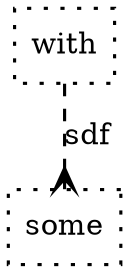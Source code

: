 digraph "aef1a2d6-dcea-486f-90c4-4f10215a4032" {
	some [
		"shape"="rectangle"
		"label"="some"
		"color"="black"
		"fillcolor"="black"
		"fontcolor"="#000000"
		"style"="dotted"
		"width"=0.50
		"height"=0.50
		"penwidth"=1.50
	]
	with [
		"shape"="rectangle"
		"label"="with"
		"color"="black"
		"fillcolor"="black"
		"fontcolor"="#000000"
		"style"="dotted"
		"width"=0.50
		"height"=0.50
		"penwidth"=1.50
	]
	with -> some [
		"arrowhead"="crow"
		"arrowtail"="normal"
		"color"="black"
		"fontcolor"="#000000"
		"label"="sdf"
		"style"="dashed"
		"penwidth"=1.50
	]
}
